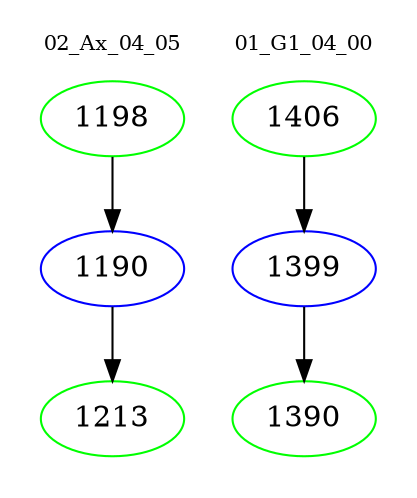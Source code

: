 digraph{
subgraph cluster_0 {
color = white
label = "02_Ax_04_05";
fontsize=10;
T0_1198 [label="1198", color="green"]
T0_1198 -> T0_1190 [color="black"]
T0_1190 [label="1190", color="blue"]
T0_1190 -> T0_1213 [color="black"]
T0_1213 [label="1213", color="green"]
}
subgraph cluster_1 {
color = white
label = "01_G1_04_00";
fontsize=10;
T1_1406 [label="1406", color="green"]
T1_1406 -> T1_1399 [color="black"]
T1_1399 [label="1399", color="blue"]
T1_1399 -> T1_1390 [color="black"]
T1_1390 [label="1390", color="green"]
}
}
